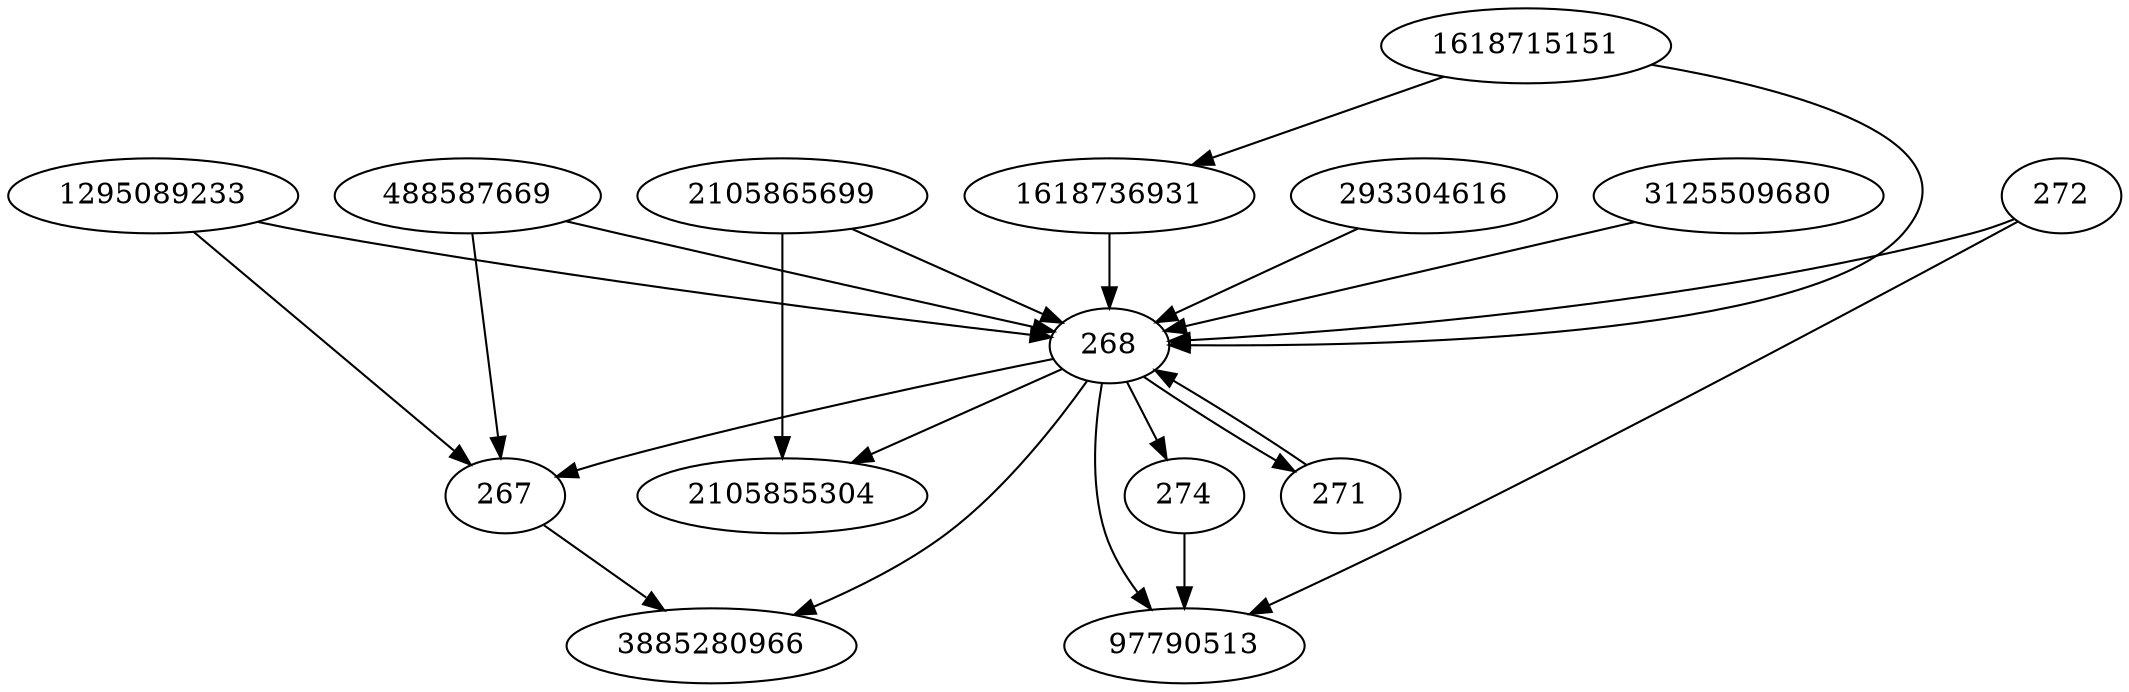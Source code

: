 strict digraph  {
1618736931;
2105865699;
3885280966;
293304616;
2105855304;
267;
268;
271;
272;
3125509680;
1618715151;
1295089233;
97790513;
488587669;
274;
1618736931 -> 268;
2105865699 -> 268;
2105865699 -> 2105855304;
293304616 -> 268;
267 -> 3885280966;
268 -> 97790513;
268 -> 267;
268 -> 274;
268 -> 2105855304;
268 -> 271;
268 -> 3885280966;
271 -> 268;
272 -> 97790513;
272 -> 268;
3125509680 -> 268;
1618715151 -> 268;
1618715151 -> 1618736931;
1295089233 -> 267;
1295089233 -> 268;
488587669 -> 267;
488587669 -> 268;
274 -> 97790513;
}
